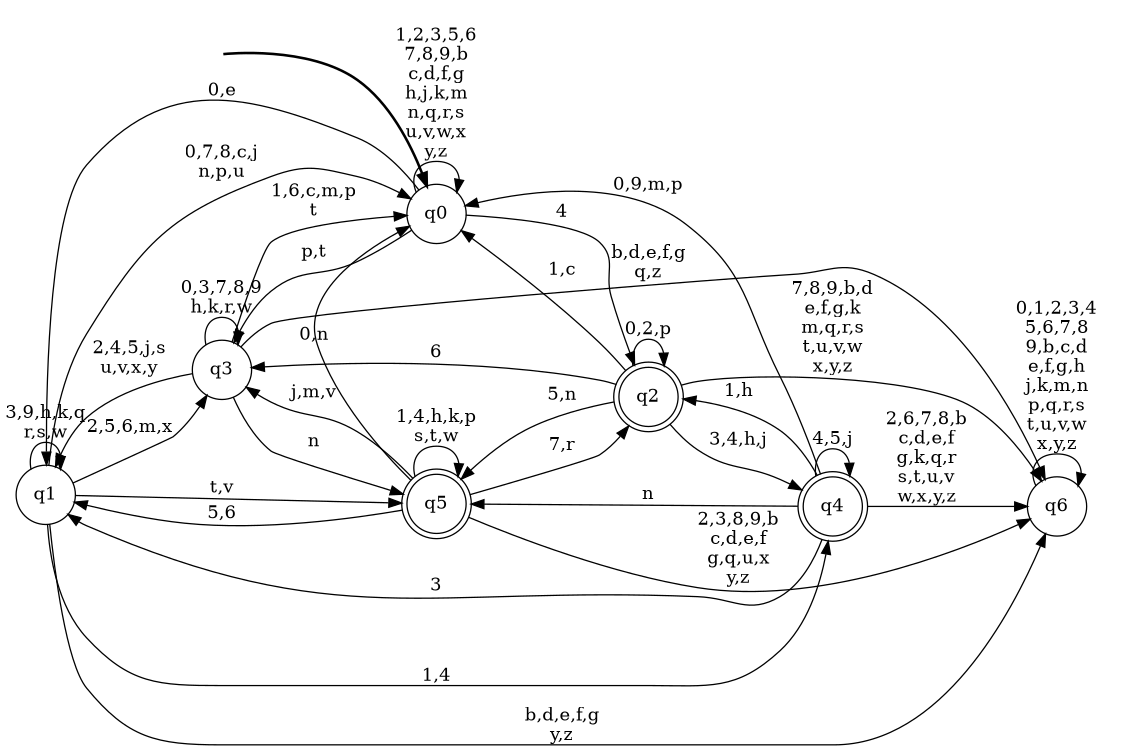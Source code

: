 digraph BlueStar {
__start0 [style = invis, shape = none, label = "", width = 0, height = 0];

rankdir=LR;
size="8,5";

s0 [style="filled", color="black", fillcolor="white" shape="circle", label="q0"];
s1 [style="filled", color="black", fillcolor="white" shape="circle", label="q1"];
s2 [style="rounded,filled", color="black", fillcolor="white" shape="doublecircle", label="q2"];
s3 [style="filled", color="black", fillcolor="white" shape="circle", label="q3"];
s4 [style="rounded,filled", color="black", fillcolor="white" shape="doublecircle", label="q4"];
s5 [style="rounded,filled", color="black", fillcolor="white" shape="doublecircle", label="q5"];
s6 [style="filled", color="black", fillcolor="white" shape="circle", label="q6"];
subgraph cluster_main { 
	graph [pad=".75", ranksep="0.15", nodesep="0.15"];
	 style=invis; 
	__start0 -> s0 [penwidth=2];
}
s0 -> s0 [label="1,2,3,5,6\n7,8,9,b\nc,d,f,g\nh,j,k,m\nn,q,r,s\nu,v,w,x\ny,z"];
s0 -> s1 [label="0,e"];
s0 -> s2 [label="4"];
s0 -> s3 [label="p,t"];
s1 -> s0 [label="0,7,8,c,j\nn,p,u"];
s1 -> s1 [label="3,9,h,k,q\nr,s,w"];
s1 -> s3 [label="2,5,6,m,x"];
s1 -> s4 [label="1,4"];
s1 -> s5 [label="t,v"];
s1 -> s6 [label="b,d,e,f,g\ny,z"];
s2 -> s0 [label="1,c"];
s2 -> s2 [label="0,2,p"];
s2 -> s3 [label="6"];
s2 -> s4 [label="3,4,h,j"];
s2 -> s5 [label="5,n"];
s2 -> s6 [label="7,8,9,b,d\ne,f,g,k\nm,q,r,s\nt,u,v,w\nx,y,z"];
s3 -> s0 [label="1,6,c,m,p\nt"];
s3 -> s1 [label="2,4,5,j,s\nu,v,x,y"];
s3 -> s3 [label="0,3,7,8,9\nh,k,r,w"];
s3 -> s5 [label="n"];
s3 -> s6 [label="b,d,e,f,g\nq,z"];
s4 -> s0 [label="0,9,m,p"];
s4 -> s1 [label="3"];
s4 -> s2 [label="1,h"];
s4 -> s4 [label="4,5,j"];
s4 -> s5 [label="n"];
s4 -> s6 [label="2,6,7,8,b\nc,d,e,f\ng,k,q,r\ns,t,u,v\nw,x,y,z"];
s5 -> s0 [label="0,n"];
s5 -> s1 [label="5,6"];
s5 -> s2 [label="7,r"];
s5 -> s3 [label="j,m,v"];
s5 -> s5 [label="1,4,h,k,p\ns,t,w"];
s5 -> s6 [label="2,3,8,9,b\nc,d,e,f\ng,q,u,x\ny,z"];
s6 -> s6 [label="0,1,2,3,4\n5,6,7,8\n9,b,c,d\ne,f,g,h\nj,k,m,n\np,q,r,s\nt,u,v,w\nx,y,z"];

}